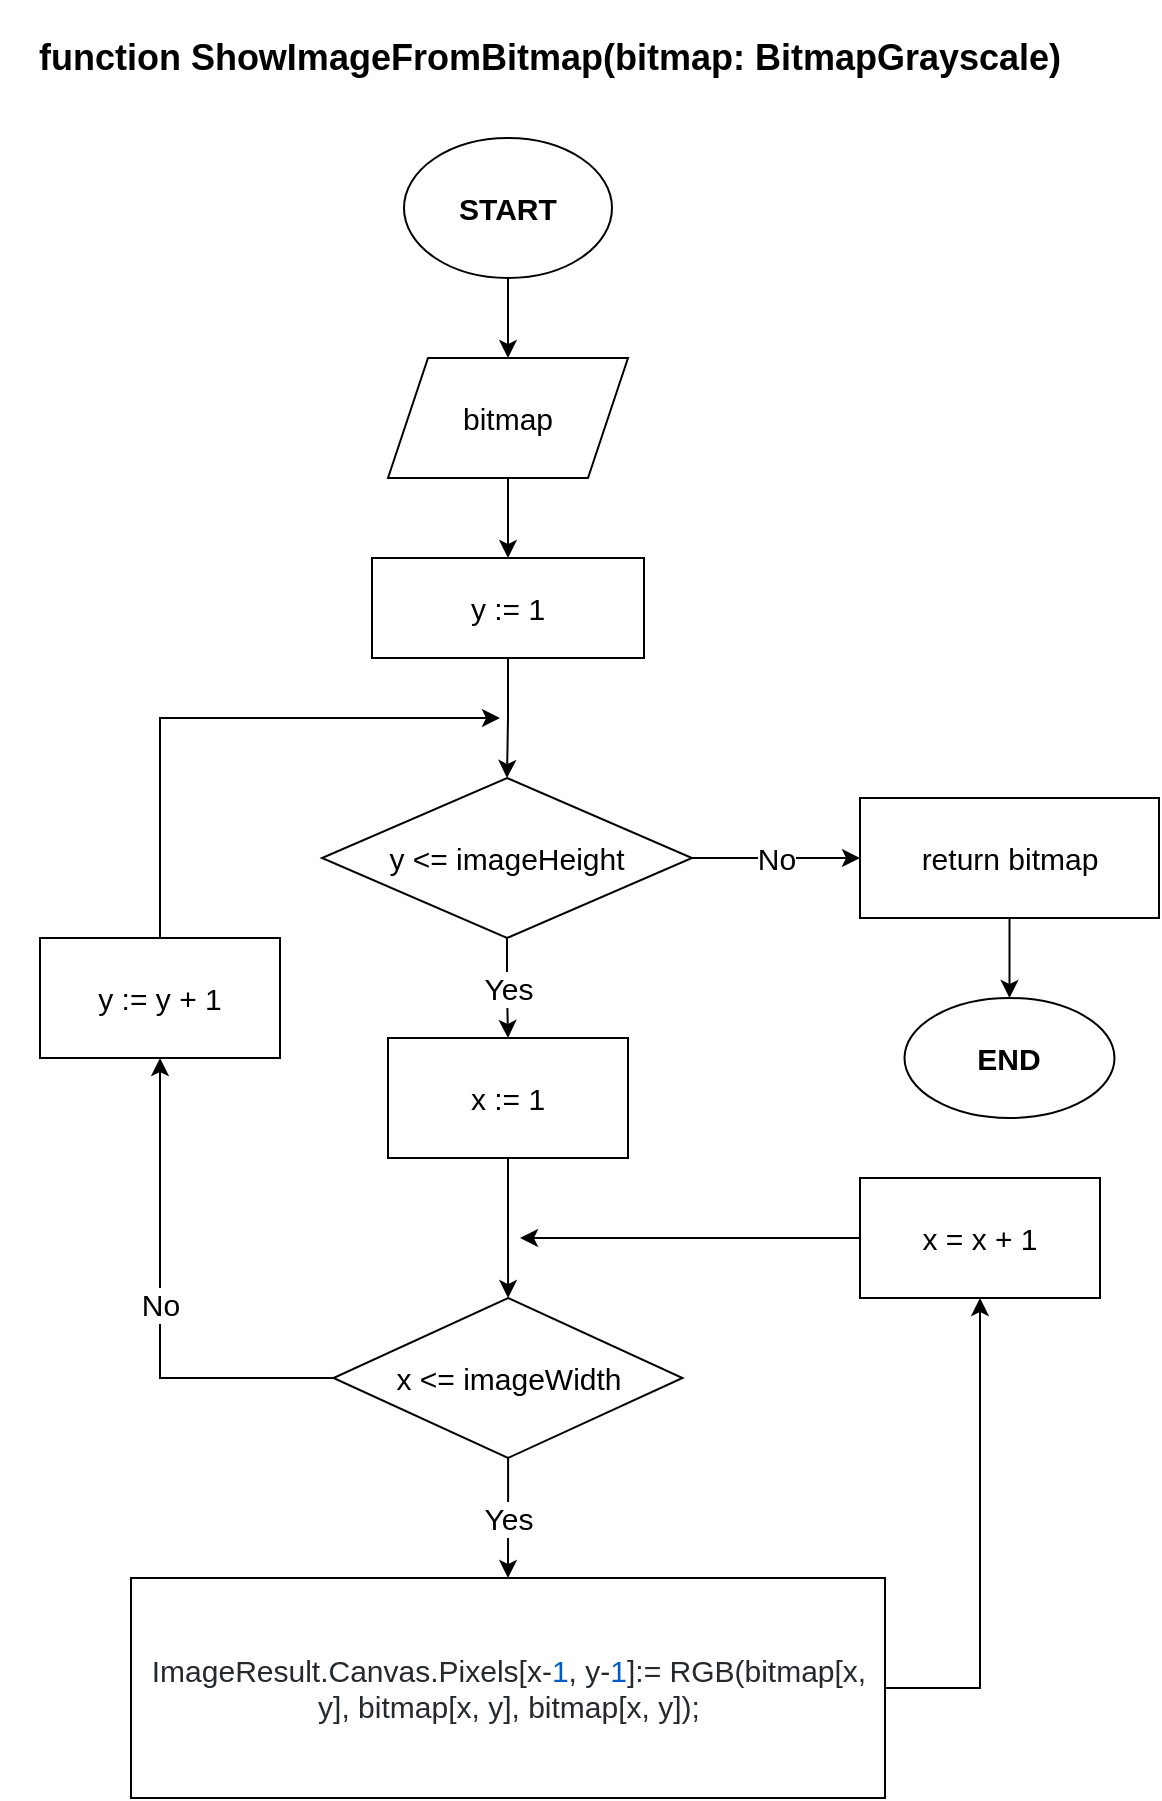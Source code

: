 <mxfile version="13.9.9" type="device"><diagram id="GV3K7SNyF98Ifw7_sWIg" name="Page-1"><mxGraphModel dx="942" dy="632" grid="1" gridSize="10" guides="1" tooltips="1" connect="1" arrows="1" fold="1" page="1" pageScale="1" pageWidth="827" pageHeight="1169" math="0" shadow="0"><root><mxCell id="0"/><mxCell id="1" parent="0"/><mxCell id="nyfKoKLK424_9zIz8eZz-4" value="" style="edgeStyle=orthogonalEdgeStyle;rounded=0;orthogonalLoop=1;jettySize=auto;html=1;fontSize=15;fontColor=#000000;" parent="1" source="nyfKoKLK424_9zIz8eZz-1" target="nyfKoKLK424_9zIz8eZz-3" edge="1"><mxGeometry relative="1" as="geometry"/></mxCell><mxCell id="nyfKoKLK424_9zIz8eZz-1" value="START" style="ellipse;whiteSpace=wrap;html=1;fontSize=15;fontStyle=1" parent="1" vertex="1"><mxGeometry x="362" y="80" width="104" height="70" as="geometry"/></mxCell><mxCell id="nyfKoKLK424_9zIz8eZz-2" value="&lt;p style=&quot;font-size: 18px&quot;&gt;&lt;span style=&quot;font-size: 18px&quot;&gt;&lt;span class=&quot;pl-k&quot; style=&quot;box-sizing: border-box ; background-color: rgb(255 , 255 , 255) ; font-size: 18px&quot;&gt;function&amp;nbsp;&lt;/span&gt;&lt;/span&gt;&lt;span&gt;ShowImageFromBitmap(bitmap: BitmapGrayscale)&lt;/span&gt;&lt;/p&gt;&lt;p class=&quot;MsoNormal&quot;&gt;&lt;span lang=&quot;IN&quot;&gt;&lt;/span&gt;&lt;/p&gt;" style="text;html=1;strokeColor=none;fillColor=none;align=center;verticalAlign=middle;whiteSpace=wrap;rounded=0;fontSize=18;fontStyle=1" parent="1" vertex="1"><mxGeometry x="160" y="30" width="550" height="20" as="geometry"/></mxCell><mxCell id="nyfKoKLK424_9zIz8eZz-6" value="" style="edgeStyle=orthogonalEdgeStyle;rounded=0;orthogonalLoop=1;jettySize=auto;html=1;fontSize=15;fontColor=#000000;" parent="1" source="nyfKoKLK424_9zIz8eZz-3" target="nyfKoKLK424_9zIz8eZz-5" edge="1"><mxGeometry relative="1" as="geometry"/></mxCell><mxCell id="nyfKoKLK424_9zIz8eZz-3" value="bitmap" style="shape=parallelogram;perimeter=parallelogramPerimeter;whiteSpace=wrap;html=1;fixedSize=1;fontSize=15;" parent="1" vertex="1"><mxGeometry x="354" y="190" width="120" height="60" as="geometry"/></mxCell><mxCell id="nyfKoKLK424_9zIz8eZz-25" style="edgeStyle=orthogonalEdgeStyle;rounded=0;orthogonalLoop=1;jettySize=auto;html=1;exitX=0.5;exitY=1;exitDx=0;exitDy=0;entryX=0.5;entryY=0;entryDx=0;entryDy=0;fontSize=15;fontColor=#000000;" parent="1" source="nyfKoKLK424_9zIz8eZz-5" target="nyfKoKLK424_9zIz8eZz-10" edge="1"><mxGeometry relative="1" as="geometry"/></mxCell><mxCell id="nyfKoKLK424_9zIz8eZz-5" value="y := 1" style="whiteSpace=wrap;html=1;fontSize=15;" parent="1" vertex="1"><mxGeometry x="346" y="290" width="136" height="50" as="geometry"/></mxCell><mxCell id="nyfKoKLK424_9zIz8eZz-8" value="Yes" style="edgeStyle=orthogonalEdgeStyle;rounded=0;orthogonalLoop=1;jettySize=auto;html=1;fontSize=15;strokeWidth=1;" parent="1" source="nyfKoKLK424_9zIz8eZz-10" target="nyfKoKLK424_9zIz8eZz-12" edge="1"><mxGeometry relative="1" as="geometry"/></mxCell><mxCell id="nyfKoKLK424_9zIz8eZz-9" value="No" style="edgeStyle=orthogonalEdgeStyle;rounded=0;orthogonalLoop=1;jettySize=auto;html=1;fontSize=15;strokeWidth=1;" parent="1" source="nyfKoKLK424_9zIz8eZz-10" target="nyfKoKLK424_9zIz8eZz-24" edge="1"><mxGeometry relative="1" as="geometry"/></mxCell><mxCell id="nyfKoKLK424_9zIz8eZz-10" value="y &amp;lt;= imageHeight" style="rhombus;whiteSpace=wrap;html=1;fontSize=15;fontStyle=0;strokeWidth=1;" parent="1" vertex="1"><mxGeometry x="321" y="400" width="185" height="80" as="geometry"/></mxCell><mxCell id="nyfKoKLK424_9zIz8eZz-11" value="" style="edgeStyle=orthogonalEdgeStyle;rounded=0;orthogonalLoop=1;jettySize=auto;html=1;fontSize=15;strokeWidth=1;" parent="1" source="nyfKoKLK424_9zIz8eZz-12" target="nyfKoKLK424_9zIz8eZz-15" edge="1"><mxGeometry relative="1" as="geometry"/></mxCell><mxCell id="nyfKoKLK424_9zIz8eZz-12" value="x := 1" style="whiteSpace=wrap;html=1;fontSize=15;fontStyle=0;strokeWidth=1;" parent="1" vertex="1"><mxGeometry x="354" y="530" width="120" height="60" as="geometry"/></mxCell><mxCell id="nyfKoKLK424_9zIz8eZz-14" value="No" style="edgeStyle=orthogonalEdgeStyle;rounded=0;orthogonalLoop=1;jettySize=auto;html=1;fontSize=15;strokeWidth=1;" parent="1" source="nyfKoKLK424_9zIz8eZz-15" target="nyfKoKLK424_9zIz8eZz-21" edge="1"><mxGeometry relative="1" as="geometry"/></mxCell><mxCell id="nyfKoKLK424_9zIz8eZz-29" value="Yes" style="edgeStyle=orthogonalEdgeStyle;rounded=0;orthogonalLoop=1;jettySize=auto;html=1;fontSize=15;fontColor=#000000;" parent="1" source="nyfKoKLK424_9zIz8eZz-15" target="nyfKoKLK424_9zIz8eZz-28" edge="1"><mxGeometry relative="1" as="geometry"/></mxCell><mxCell id="nyfKoKLK424_9zIz8eZz-15" value="x &amp;lt;= imageWidth" style="rhombus;whiteSpace=wrap;html=1;fontSize=15;fontStyle=0;strokeWidth=1;" parent="1" vertex="1"><mxGeometry x="326.75" y="660" width="174.5" height="80" as="geometry"/></mxCell><mxCell id="nyfKoKLK424_9zIz8eZz-18" style="edgeStyle=orthogonalEdgeStyle;rounded=0;orthogonalLoop=1;jettySize=auto;html=1;exitX=0;exitY=0.5;exitDx=0;exitDy=0;fontSize=15;strokeWidth=1;" parent="1" source="nyfKoKLK424_9zIz8eZz-19" edge="1"><mxGeometry relative="1" as="geometry"><mxPoint x="420" y="630" as="targetPoint"/></mxGeometry></mxCell><mxCell id="nyfKoKLK424_9zIz8eZz-19" value="x = x + 1" style="whiteSpace=wrap;html=1;fontSize=15;fontStyle=0;strokeWidth=1;" parent="1" vertex="1"><mxGeometry x="590" y="600" width="120" height="60" as="geometry"/></mxCell><mxCell id="nyfKoKLK424_9zIz8eZz-20" style="edgeStyle=orthogonalEdgeStyle;rounded=0;orthogonalLoop=1;jettySize=auto;html=1;exitX=0.5;exitY=0;exitDx=0;exitDy=0;fontSize=15;strokeWidth=1;" parent="1" source="nyfKoKLK424_9zIz8eZz-21" edge="1"><mxGeometry relative="1" as="geometry"><mxPoint x="410" y="370" as="targetPoint"/><Array as="points"><mxPoint x="240" y="370"/></Array></mxGeometry></mxCell><mxCell id="nyfKoKLK424_9zIz8eZz-21" value="y := y + 1" style="whiteSpace=wrap;html=1;fontSize=15;fontStyle=0;strokeWidth=1;" parent="1" vertex="1"><mxGeometry x="180" y="480" width="120" height="60" as="geometry"/></mxCell><mxCell id="nyfKoKLK424_9zIz8eZz-22" value="END" style="ellipse;whiteSpace=wrap;html=1;fontSize=15;fontStyle=1;strokeWidth=1;" parent="1" vertex="1"><mxGeometry x="612.25" y="510" width="105" height="60" as="geometry"/></mxCell><mxCell id="nyfKoKLK424_9zIz8eZz-23" value="" style="edgeStyle=orthogonalEdgeStyle;rounded=0;orthogonalLoop=1;jettySize=auto;html=1;fontSize=15;strokeWidth=1;" parent="1" source="nyfKoKLK424_9zIz8eZz-24" target="nyfKoKLK424_9zIz8eZz-22" edge="1"><mxGeometry relative="1" as="geometry"/></mxCell><mxCell id="nyfKoKLK424_9zIz8eZz-24" value="return bitmap" style="whiteSpace=wrap;html=1;fontSize=15;fontStyle=0;strokeWidth=1;" parent="1" vertex="1"><mxGeometry x="590" y="410" width="149.5" height="60" as="geometry"/></mxCell><mxCell id="nyfKoKLK424_9zIz8eZz-30" style="edgeStyle=orthogonalEdgeStyle;rounded=0;orthogonalLoop=1;jettySize=auto;html=1;exitX=1;exitY=0.5;exitDx=0;exitDy=0;entryX=0.5;entryY=1;entryDx=0;entryDy=0;fontSize=15;fontColor=#000000;" parent="1" source="nyfKoKLK424_9zIz8eZz-28" target="nyfKoKLK424_9zIz8eZz-19" edge="1"><mxGeometry relative="1" as="geometry"/></mxCell><mxCell id="nyfKoKLK424_9zIz8eZz-28" value="&lt;p class=&quot;MsoNormal&quot; style=&quot;font-size: 15px;&quot;&gt;&lt;span style=&quot;color: rgb(36, 41, 46); font-size: 15px; background-color: rgb(255, 255, 255);&quot;&gt;ImageResult.Canvas.Pixels[x-&lt;/span&gt;&lt;span class=&quot;pl-c1&quot; style=&quot;box-sizing: border-box; color: rgb(0, 92, 197); font-size: 15px; background-color: rgb(255, 255, 255);&quot;&gt;1&lt;/span&gt;&lt;span style=&quot;color: rgb(36, 41, 46); font-size: 15px; background-color: rgb(255, 255, 255);&quot;&gt;, y-&lt;/span&gt;&lt;span class=&quot;pl-c1&quot; style=&quot;box-sizing: border-box; color: rgb(0, 92, 197); font-size: 15px; background-color: rgb(255, 255, 255);&quot;&gt;1&lt;/span&gt;&lt;span style=&quot;color: rgb(36, 41, 46); font-size: 15px; background-color: rgb(255, 255, 255);&quot;&gt;]:= RGB(bitmap[x, y], bitmap[x, y], bitmap[x, y]);&lt;/span&gt;&lt;br style=&quot;font-size: 15px;&quot;&gt;&lt;/p&gt;" style="whiteSpace=wrap;html=1;fontSize=15;fontStyle=0;strokeWidth=1;" parent="1" vertex="1"><mxGeometry x="225.5" y="800" width="377" height="110" as="geometry"/></mxCell></root></mxGraphModel></diagram></mxfile>